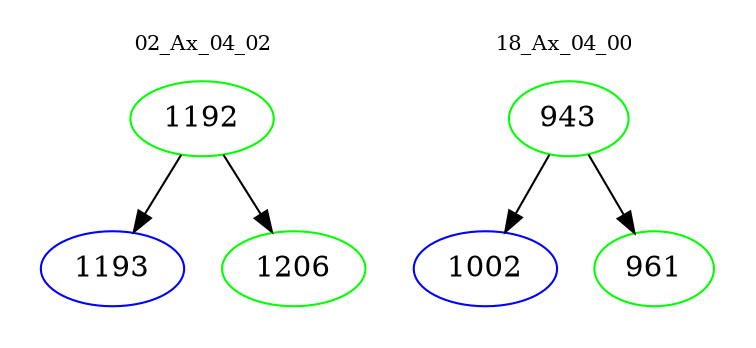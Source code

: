 digraph{
subgraph cluster_0 {
color = white
label = "02_Ax_04_02";
fontsize=10;
T0_1192 [label="1192", color="green"]
T0_1192 -> T0_1193 [color="black"]
T0_1193 [label="1193", color="blue"]
T0_1192 -> T0_1206 [color="black"]
T0_1206 [label="1206", color="green"]
}
subgraph cluster_1 {
color = white
label = "18_Ax_04_00";
fontsize=10;
T1_943 [label="943", color="green"]
T1_943 -> T1_1002 [color="black"]
T1_1002 [label="1002", color="blue"]
T1_943 -> T1_961 [color="black"]
T1_961 [label="961", color="green"]
}
}
